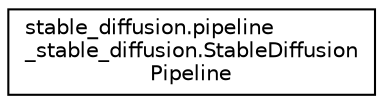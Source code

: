 digraph "Graphical Class Hierarchy"
{
 // LATEX_PDF_SIZE
  edge [fontname="Helvetica",fontsize="10",labelfontname="Helvetica",labelfontsize="10"];
  node [fontname="Helvetica",fontsize="10",shape=record];
  rankdir="LR";
  Node0 [label="stable_diffusion.pipeline\l_stable_diffusion.StableDiffusion\lPipeline",height=0.2,width=0.4,color="black", fillcolor="white", style="filled",URL="$classstable__diffusion_1_1pipeline__stable__diffusion_1_1StableDiffusionPipeline.html",tooltip=" "];
}
